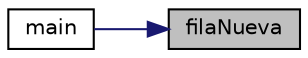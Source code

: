 digraph "filaNueva"
{
 // LATEX_PDF_SIZE
  edge [fontname="Helvetica",fontsize="10",labelfontname="Helvetica",labelfontsize="10"];
  node [fontname="Helvetica",fontsize="10",shape=record];
  rankdir="RL";
  Node1 [label="filaNueva",height=0.2,width=0.4,color="black", fillcolor="grey75", style="filled", fontcolor="black",tooltip="Indica una nueva fila."];
  Node1 -> Node2 [dir="back",color="midnightblue",fontsize="10",style="solid",fontname="Helvetica"];
  Node2 [label="main",height=0.2,width=0.4,color="black", fillcolor="white", style="filled",URL="$_menup_8c.html#a3c04138a5bfe5d72780bb7e82a18e627",tooltip=" "];
}

